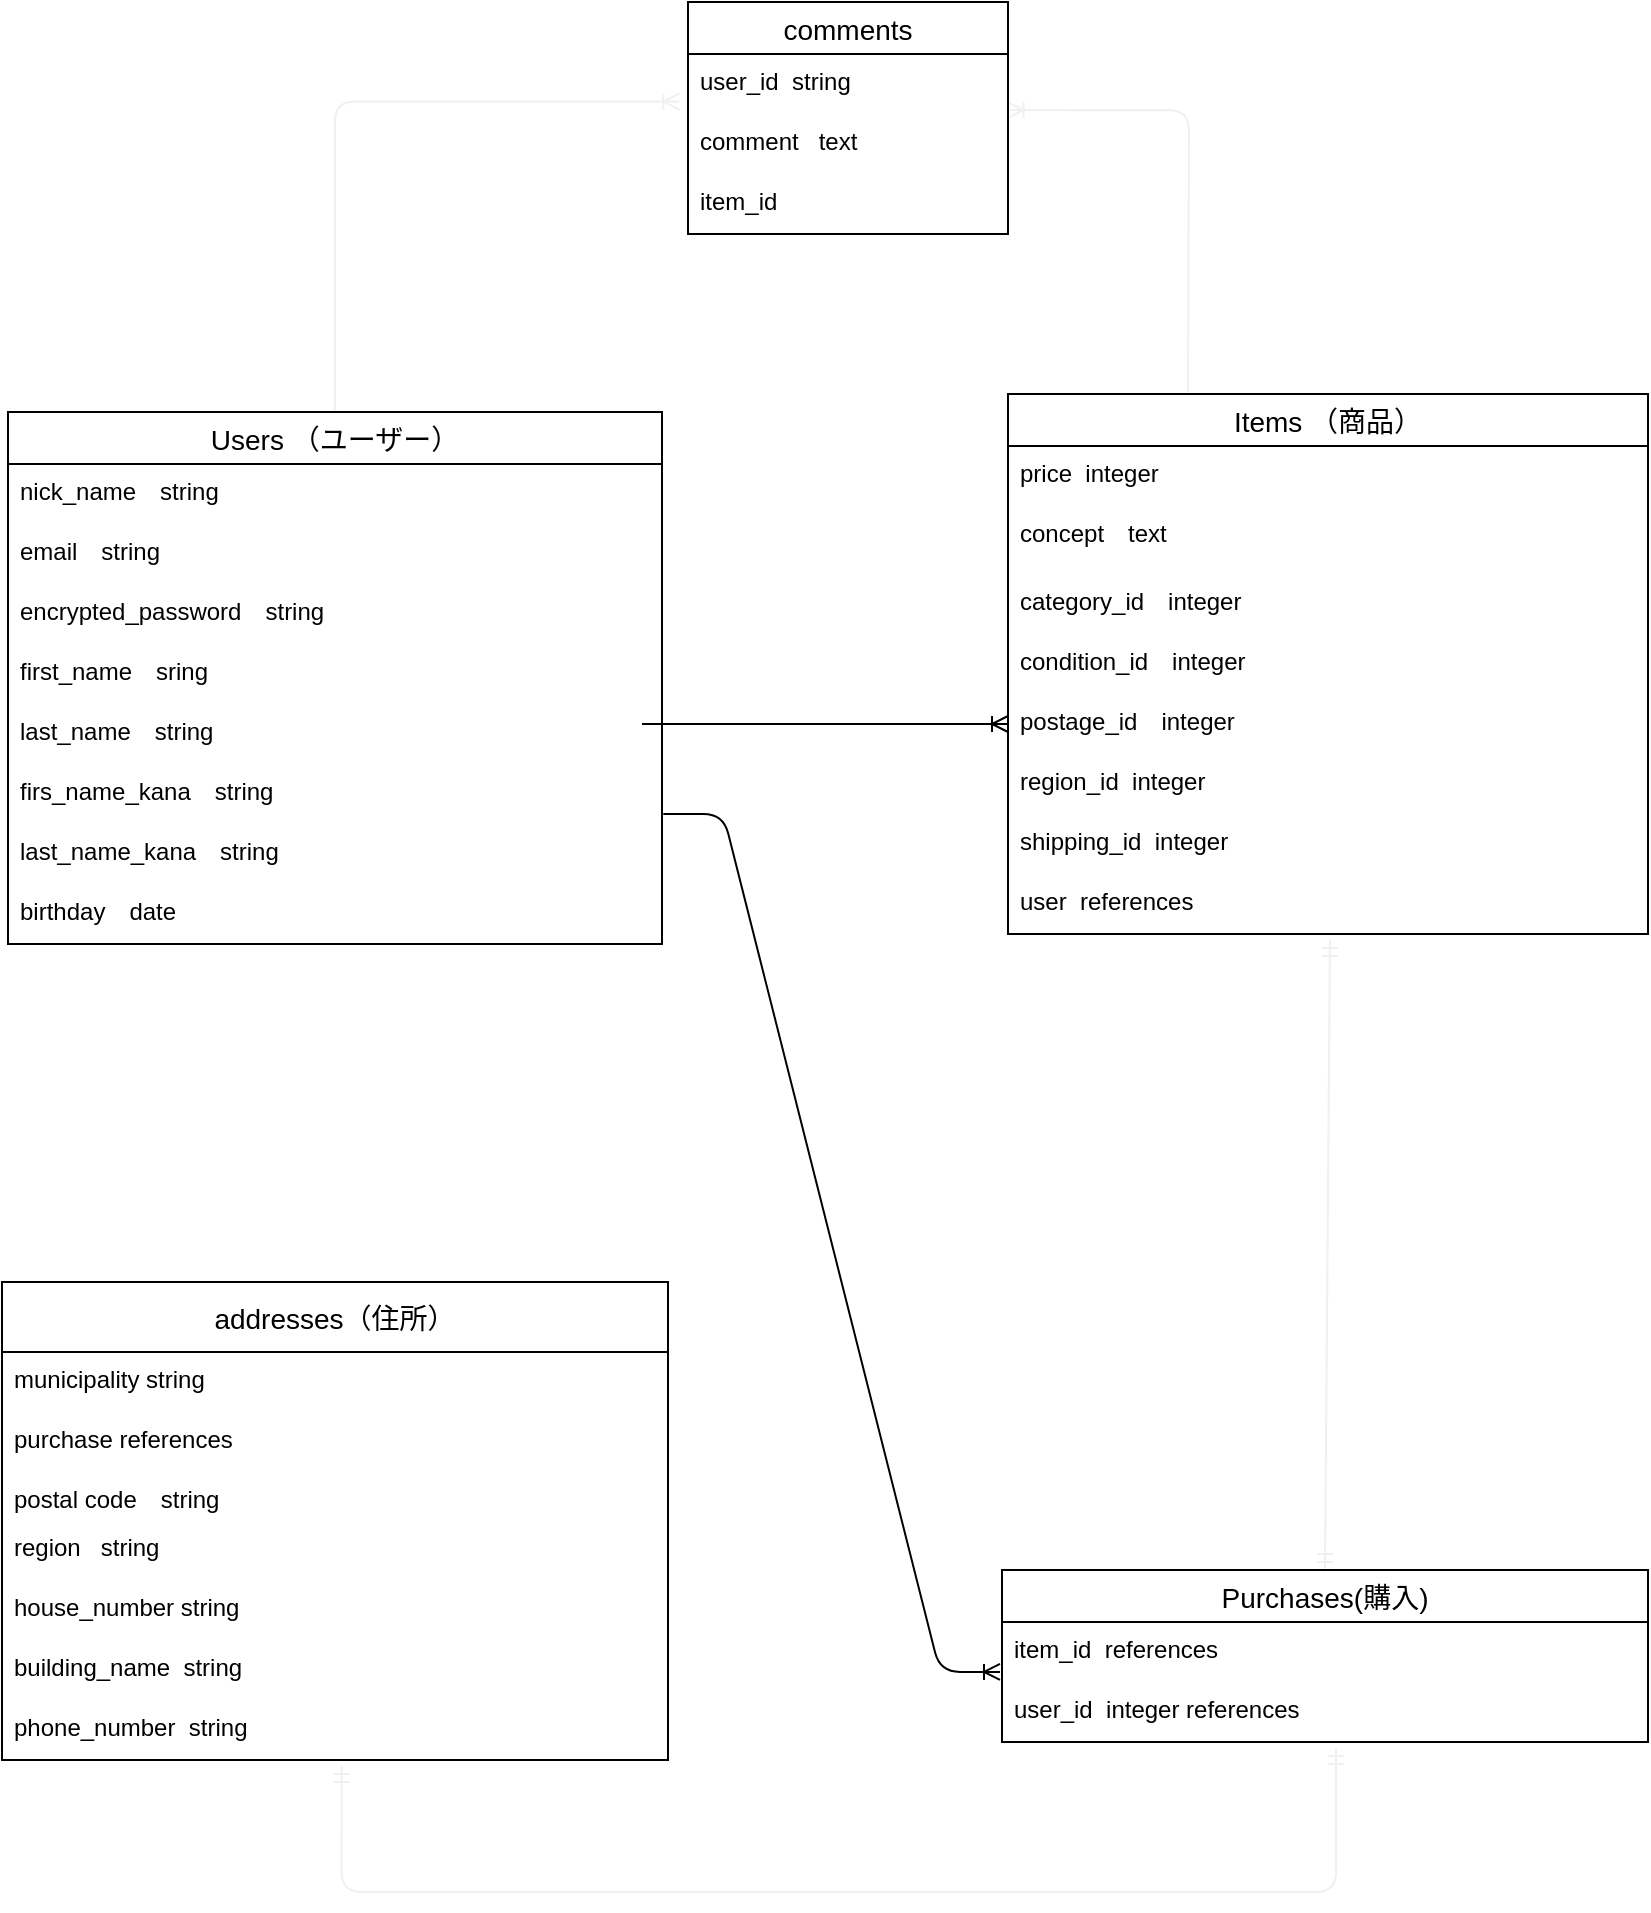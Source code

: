 <mxfile version="13.6.5">
    <diagram id="1Z98N_ozJ9gkTI1I2Al0" name="ページ1">
        <mxGraphModel dx="2560" dy="696" grid="1" gridSize="10" guides="1" tooltips="1" connect="1" arrows="1" fold="1" page="1" pageScale="1" pageWidth="827" pageHeight="1169" math="0" shadow="0">
            <root>
                <mxCell id="0"/>
                <mxCell id="1" parent="0"/>
                <mxCell id="106" value="" style="edgeStyle=entityRelationEdgeStyle;fontSize=12;html=1;endArrow=ERoneToMany;entryX=0;entryY=0.5;entryDx=0;entryDy=0;" parent="1" target="93" edge="1">
                    <mxGeometry width="100" height="100" relative="1" as="geometry">
                        <mxPoint x="-1330" y="526" as="sourcePoint"/>
                        <mxPoint x="-1147" y="532" as="targetPoint"/>
                    </mxGeometry>
                </mxCell>
                <mxCell id="122" value="" style="fontSize=12;html=1;endArrow=ERoneToMany;strokeColor=#f0f0f0;entryX=-0.027;entryY=0.792;entryDx=0;entryDy=0;entryPerimeter=0;edgeStyle=orthogonalEdgeStyle;" parent="1" source="11" target="74" edge="1">
                    <mxGeometry width="100" height="100" relative="1" as="geometry">
                        <mxPoint x="-1417" y="345" as="sourcePoint"/>
                        <mxPoint x="-1417" y="465" as="targetPoint"/>
                    </mxGeometry>
                </mxCell>
                <mxCell id="123" value="" style="fontSize=12;html=1;endArrow=ERmandOne;startArrow=ERmandOne;strokeColor=#f0f0f0;entryX=0.517;entryY=1.098;entryDx=0;entryDy=0;entryPerimeter=0;exitX=0.51;exitY=1.098;exitDx=0;exitDy=0;exitPerimeter=0;edgeStyle=orthogonalEdgeStyle;" parent="1" source="103" target="69" edge="1">
                    <mxGeometry width="100" height="100" relative="1" as="geometry">
                        <mxPoint x="-1307" y="932" as="sourcePoint"/>
                        <mxPoint x="-1150.969" y="900" as="targetPoint"/>
                        <Array as="points">
                            <mxPoint x="-1480" y="1110"/>
                            <mxPoint x="-983" y="1110"/>
                        </Array>
                    </mxGeometry>
                </mxCell>
                <mxCell id="128" value="" style="fontSize=12;html=1;endArrow=ERoneToMany;strokeColor=#f0f0f0;entryX=0.999;entryY=0.935;entryDx=0;entryDy=0;edgeStyle=orthogonalEdgeStyle;entryPerimeter=0;" parent="1" target="74" edge="1">
                    <mxGeometry width="100" height="100" relative="1" as="geometry">
                        <mxPoint x="-1057" y="360" as="sourcePoint"/>
                        <mxPoint x="-837" y="695" as="targetPoint"/>
                    </mxGeometry>
                </mxCell>
                <mxCell id="133" value="" style="fontSize=12;html=1;endArrow=ERmandOne;startArrow=ERmandOne;strokeColor=#f0f0f0;exitX=0.5;exitY=0;exitDx=0;exitDy=0;" parent="1" source="65" edge="1">
                    <mxGeometry width="100" height="100" relative="1" as="geometry">
                        <mxPoint x="-1052" y="795" as="sourcePoint"/>
                        <mxPoint x="-986" y="634" as="targetPoint"/>
                    </mxGeometry>
                </mxCell>
                <mxCell id="11" value="Users （ユーザー）" style="swimlane;fontStyle=0;childLayout=stackLayout;horizontal=1;startSize=26;horizontalStack=0;resizeParent=1;resizeParentMax=0;resizeLast=0;collapsible=1;marginBottom=0;align=center;fontSize=14;" parent="1" vertex="1">
                    <mxGeometry x="-1647" y="370" width="327" height="266" as="geometry"/>
                </mxCell>
                <mxCell id="13" value="nick_name　string&#10;" style="text;strokeColor=none;fillColor=none;spacingLeft=4;spacingRight=4;overflow=hidden;rotatable=0;points=[[0,0.5],[1,0.5]];portConstraint=eastwest;fontSize=12;" parent="11" vertex="1">
                    <mxGeometry y="26" width="327" height="30" as="geometry"/>
                </mxCell>
                <mxCell id="80" value="email　string" style="text;strokeColor=none;fillColor=none;spacingLeft=4;spacingRight=4;overflow=hidden;rotatable=0;points=[[0,0.5],[1,0.5]];portConstraint=eastwest;fontSize=12;" parent="11" vertex="1">
                    <mxGeometry y="56" width="327" height="30" as="geometry"/>
                </mxCell>
                <mxCell id="81" value="encrypted_password　string" style="text;strokeColor=none;fillColor=none;spacingLeft=4;spacingRight=4;overflow=hidden;rotatable=0;points=[[0,0.5],[1,0.5]];portConstraint=eastwest;fontSize=12;" parent="11" vertex="1">
                    <mxGeometry y="86" width="327" height="30" as="geometry"/>
                </mxCell>
                <mxCell id="79" value="first_name　sring" style="text;strokeColor=none;fillColor=none;spacingLeft=4;spacingRight=4;overflow=hidden;rotatable=0;points=[[0,0.5],[1,0.5]];portConstraint=eastwest;fontSize=12;" parent="11" vertex="1">
                    <mxGeometry y="116" width="327" height="30" as="geometry"/>
                </mxCell>
                <mxCell id="14" value="last_name　string" style="text;strokeColor=none;fillColor=none;spacingLeft=4;spacingRight=4;overflow=hidden;rotatable=0;points=[[0,0.5],[1,0.5]];portConstraint=eastwest;fontSize=12;" parent="11" vertex="1">
                    <mxGeometry y="146" width="327" height="30" as="geometry"/>
                </mxCell>
                <mxCell id="83" value="firs_name_kana　string" style="text;strokeColor=none;fillColor=none;spacingLeft=4;spacingRight=4;overflow=hidden;rotatable=0;points=[[0,0.5],[1,0.5]];portConstraint=eastwest;fontSize=12;" parent="11" vertex="1">
                    <mxGeometry y="176" width="327" height="30" as="geometry"/>
                </mxCell>
                <mxCell id="84" value="last_name_kana　string" style="text;strokeColor=none;fillColor=none;spacingLeft=4;spacingRight=4;overflow=hidden;rotatable=0;points=[[0,0.5],[1,0.5]];portConstraint=eastwest;fontSize=12;" parent="11" vertex="1">
                    <mxGeometry y="206" width="327" height="30" as="geometry"/>
                </mxCell>
                <mxCell id="78" value="birthday　date" style="text;strokeColor=none;fillColor=none;spacingLeft=4;spacingRight=4;overflow=hidden;rotatable=0;points=[[0,0.5],[1,0.5]];portConstraint=eastwest;fontSize=12;" parent="11" vertex="1">
                    <mxGeometry y="236" width="327" height="30" as="geometry"/>
                </mxCell>
                <mxCell id="55" value="Items （商品）" style="swimlane;fontStyle=0;childLayout=stackLayout;horizontal=1;startSize=26;horizontalStack=0;resizeParent=1;resizeParentMax=0;resizeLast=0;collapsible=1;marginBottom=0;align=center;fontSize=14;" parent="1" vertex="1">
                    <mxGeometry x="-1147" y="361" width="320" height="270" as="geometry"/>
                </mxCell>
                <mxCell id="58" value="price  integer" style="text;strokeColor=none;fillColor=none;spacingLeft=4;spacingRight=4;overflow=hidden;rotatable=0;points=[[0,0.5],[1,0.5]];portConstraint=eastwest;fontSize=12;" parent="55" vertex="1">
                    <mxGeometry y="26" width="320" height="30" as="geometry"/>
                </mxCell>
                <mxCell id="59" value="concept　text" style="text;strokeColor=none;fillColor=none;spacingLeft=4;spacingRight=4;overflow=hidden;rotatable=0;points=[[0,0.5],[1,0.5]];portConstraint=eastwest;fontSize=12;" parent="55" vertex="1">
                    <mxGeometry y="56" width="320" height="34" as="geometry"/>
                </mxCell>
                <mxCell id="91" value="category_id　integer" style="text;strokeColor=none;fillColor=none;spacingLeft=4;spacingRight=4;overflow=hidden;rotatable=0;points=[[0,0.5],[1,0.5]];portConstraint=eastwest;fontSize=12;" parent="55" vertex="1">
                    <mxGeometry y="90" width="320" height="30" as="geometry"/>
                </mxCell>
                <mxCell id="92" value="condition_id　integer" style="text;strokeColor=none;fillColor=none;spacingLeft=4;spacingRight=4;overflow=hidden;rotatable=0;points=[[0,0.5],[1,0.5]];portConstraint=eastwest;fontSize=12;" parent="55" vertex="1">
                    <mxGeometry y="120" width="320" height="30" as="geometry"/>
                </mxCell>
                <mxCell id="93" value="postage_id　integer" style="text;strokeColor=none;fillColor=none;spacingLeft=4;spacingRight=4;overflow=hidden;rotatable=0;points=[[0,0.5],[1,0.5]];portConstraint=eastwest;fontSize=12;" parent="55" vertex="1">
                    <mxGeometry y="150" width="320" height="30" as="geometry"/>
                </mxCell>
                <mxCell id="95" value="region_id  integer" style="text;strokeColor=none;fillColor=none;spacingLeft=4;spacingRight=4;overflow=hidden;rotatable=0;points=[[0,0.5],[1,0.5]];portConstraint=eastwest;fontSize=12;" parent="55" vertex="1">
                    <mxGeometry y="180" width="320" height="30" as="geometry"/>
                </mxCell>
                <mxCell id="96" value="shipping_id  integer" style="text;strokeColor=none;fillColor=none;spacingLeft=4;spacingRight=4;overflow=hidden;rotatable=0;points=[[0,0.5],[1,0.5]];portConstraint=eastwest;fontSize=12;" parent="55" vertex="1">
                    <mxGeometry y="210" width="320" height="30" as="geometry"/>
                </mxCell>
                <mxCell id="137" value="user  references" style="text;strokeColor=none;fillColor=none;spacingLeft=4;spacingRight=4;overflow=hidden;rotatable=0;points=[[0,0.5],[1,0.5]];portConstraint=eastwest;fontSize=12;" parent="55" vertex="1">
                    <mxGeometry y="240" width="320" height="30" as="geometry"/>
                </mxCell>
                <mxCell id="73" value="comments" style="swimlane;fontStyle=0;childLayout=stackLayout;horizontal=1;startSize=26;horizontalStack=0;resizeParent=1;resizeParentMax=0;resizeLast=0;collapsible=1;marginBottom=0;align=center;fontSize=14;" parent="1" vertex="1">
                    <mxGeometry x="-1307" y="165" width="160" height="116" as="geometry"/>
                </mxCell>
                <mxCell id="74" value="user_id  string" style="text;strokeColor=none;fillColor=none;spacingLeft=4;spacingRight=4;overflow=hidden;rotatable=0;points=[[0,0.5],[1,0.5]];portConstraint=eastwest;fontSize=12;" parent="73" vertex="1">
                    <mxGeometry y="26" width="160" height="30" as="geometry"/>
                </mxCell>
                <mxCell id="75" value="comment   text" style="text;strokeColor=none;fillColor=none;spacingLeft=4;spacingRight=4;overflow=hidden;rotatable=0;points=[[0,0.5],[1,0.5]];portConstraint=eastwest;fontSize=12;" parent="73" vertex="1">
                    <mxGeometry y="56" width="160" height="30" as="geometry"/>
                </mxCell>
                <mxCell id="139" value="item_id" style="text;strokeColor=none;fillColor=none;spacingLeft=4;spacingRight=4;overflow=hidden;rotatable=0;points=[[0,0.5],[1,0.5]];portConstraint=eastwest;fontSize=12;" parent="73" vertex="1">
                    <mxGeometry y="86" width="160" height="30" as="geometry"/>
                </mxCell>
                <mxCell id="60" value="addresses（住所）" style="swimlane;fontStyle=0;childLayout=stackLayout;horizontal=1;startSize=35;horizontalStack=0;resizeParent=1;resizeParentMax=0;resizeLast=0;collapsible=1;marginBottom=0;align=center;fontSize=14;" parent="1" vertex="1">
                    <mxGeometry x="-1650" y="805" width="333" height="239" as="geometry"/>
                </mxCell>
                <mxCell id="64" value="municipality string&#10;" style="text;strokeColor=none;fillColor=none;spacingLeft=4;spacingRight=4;overflow=hidden;rotatable=0;points=[[0,0.5],[1,0.5]];portConstraint=eastwest;fontSize=12;" parent="60" vertex="1">
                    <mxGeometry y="35" width="333" height="30" as="geometry"/>
                </mxCell>
                <mxCell id="142" value="purchase references" style="text;strokeColor=none;fillColor=none;spacingLeft=4;spacingRight=4;overflow=hidden;rotatable=0;points=[[0,0.5],[1,0.5]];portConstraint=eastwest;fontSize=12;" parent="60" vertex="1">
                    <mxGeometry y="65" width="333" height="30" as="geometry"/>
                </mxCell>
                <mxCell id="61" value="postal code　string&#10;&#10;&#10;" style="text;strokeColor=none;fillColor=none;spacingLeft=4;spacingRight=4;overflow=hidden;rotatable=0;points=[[0,0.5],[1,0.5]];portConstraint=eastwest;fontSize=12;" parent="60" vertex="1">
                    <mxGeometry y="95" width="333" height="24" as="geometry"/>
                </mxCell>
                <mxCell id="63" value="region   string&#10;&#10;&#10;" style="text;strokeColor=none;fillColor=none;spacingLeft=4;spacingRight=4;overflow=hidden;rotatable=0;points=[[0,0.5],[1,0.5]];portConstraint=eastwest;fontSize=12;" parent="60" vertex="1">
                    <mxGeometry y="119" width="333" height="30" as="geometry"/>
                </mxCell>
                <mxCell id="100" value="house_number string" style="text;strokeColor=none;fillColor=none;spacingLeft=4;spacingRight=4;overflow=hidden;rotatable=0;points=[[0,0.5],[1,0.5]];portConstraint=eastwest;fontSize=12;" parent="60" vertex="1">
                    <mxGeometry y="149" width="333" height="30" as="geometry"/>
                </mxCell>
                <mxCell id="101" value="building_name  string&#10;&#10;" style="text;strokeColor=none;fillColor=none;spacingLeft=4;spacingRight=4;overflow=hidden;rotatable=0;points=[[0,0.5],[1,0.5]];portConstraint=eastwest;fontSize=12;" parent="60" vertex="1">
                    <mxGeometry y="179" width="333" height="30" as="geometry"/>
                </mxCell>
                <mxCell id="103" value="phone_number  string&#10;&#10;" style="text;strokeColor=none;fillColor=none;spacingLeft=4;spacingRight=4;overflow=hidden;rotatable=0;points=[[0,0.5],[1,0.5]];portConstraint=eastwest;fontSize=12;" parent="60" vertex="1">
                    <mxGeometry y="209" width="333" height="30" as="geometry"/>
                </mxCell>
                <mxCell id="65" value="Purchases(購入)" style="swimlane;fontStyle=0;childLayout=stackLayout;horizontal=1;startSize=26;horizontalStack=0;resizeParent=1;resizeParentMax=0;resizeLast=0;collapsible=1;marginBottom=0;align=center;fontSize=14;" parent="1" vertex="1">
                    <mxGeometry x="-1150" y="949" width="323" height="86" as="geometry"/>
                </mxCell>
                <mxCell id="66" value="item_id  references   " style="text;strokeColor=none;fillColor=none;spacingLeft=4;spacingRight=4;overflow=hidden;rotatable=0;points=[[0,0.5],[1,0.5]];portConstraint=eastwest;fontSize=12;" parent="65" vertex="1">
                    <mxGeometry y="26" width="323" height="30" as="geometry"/>
                </mxCell>
                <mxCell id="69" value="user_id  integer references   &#10;" style="text;strokeColor=none;fillColor=none;spacingLeft=4;spacingRight=4;overflow=hidden;rotatable=0;points=[[0,0.5],[1,0.5]];portConstraint=eastwest;fontSize=12;" parent="65" vertex="1">
                    <mxGeometry y="56" width="323" height="30" as="geometry"/>
                </mxCell>
                <mxCell id="152" value="" style="edgeStyle=entityRelationEdgeStyle;fontSize=12;html=1;endArrow=ERoneToMany;exitX=1.002;exitY=-0.166;exitDx=0;exitDy=0;exitPerimeter=0;entryX=0;entryY=0.833;entryDx=0;entryDy=0;entryPerimeter=0;" parent="1" edge="1" source="84">
                    <mxGeometry width="100" height="100" relative="1" as="geometry">
                        <mxPoint x="-1308" y="576.88" as="sourcePoint"/>
                        <mxPoint x="-1151" y="999.99" as="targetPoint"/>
                    </mxGeometry>
                </mxCell>
            </root>
        </mxGraphModel>
    </diagram>
</mxfile>